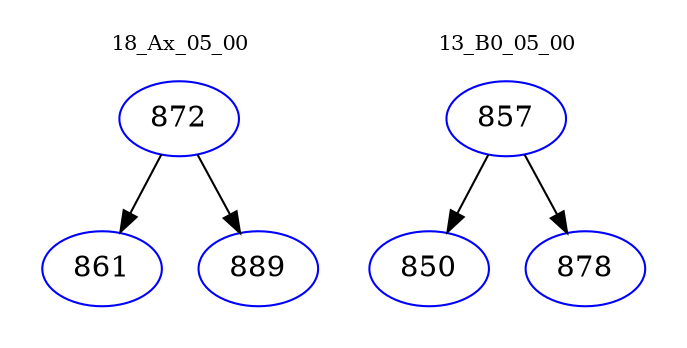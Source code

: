 digraph{
subgraph cluster_0 {
color = white
label = "18_Ax_05_00";
fontsize=10;
T0_872 [label="872", color="blue"]
T0_872 -> T0_861 [color="black"]
T0_861 [label="861", color="blue"]
T0_872 -> T0_889 [color="black"]
T0_889 [label="889", color="blue"]
}
subgraph cluster_1 {
color = white
label = "13_B0_05_00";
fontsize=10;
T1_857 [label="857", color="blue"]
T1_857 -> T1_850 [color="black"]
T1_850 [label="850", color="blue"]
T1_857 -> T1_878 [color="black"]
T1_878 [label="878", color="blue"]
}
}
